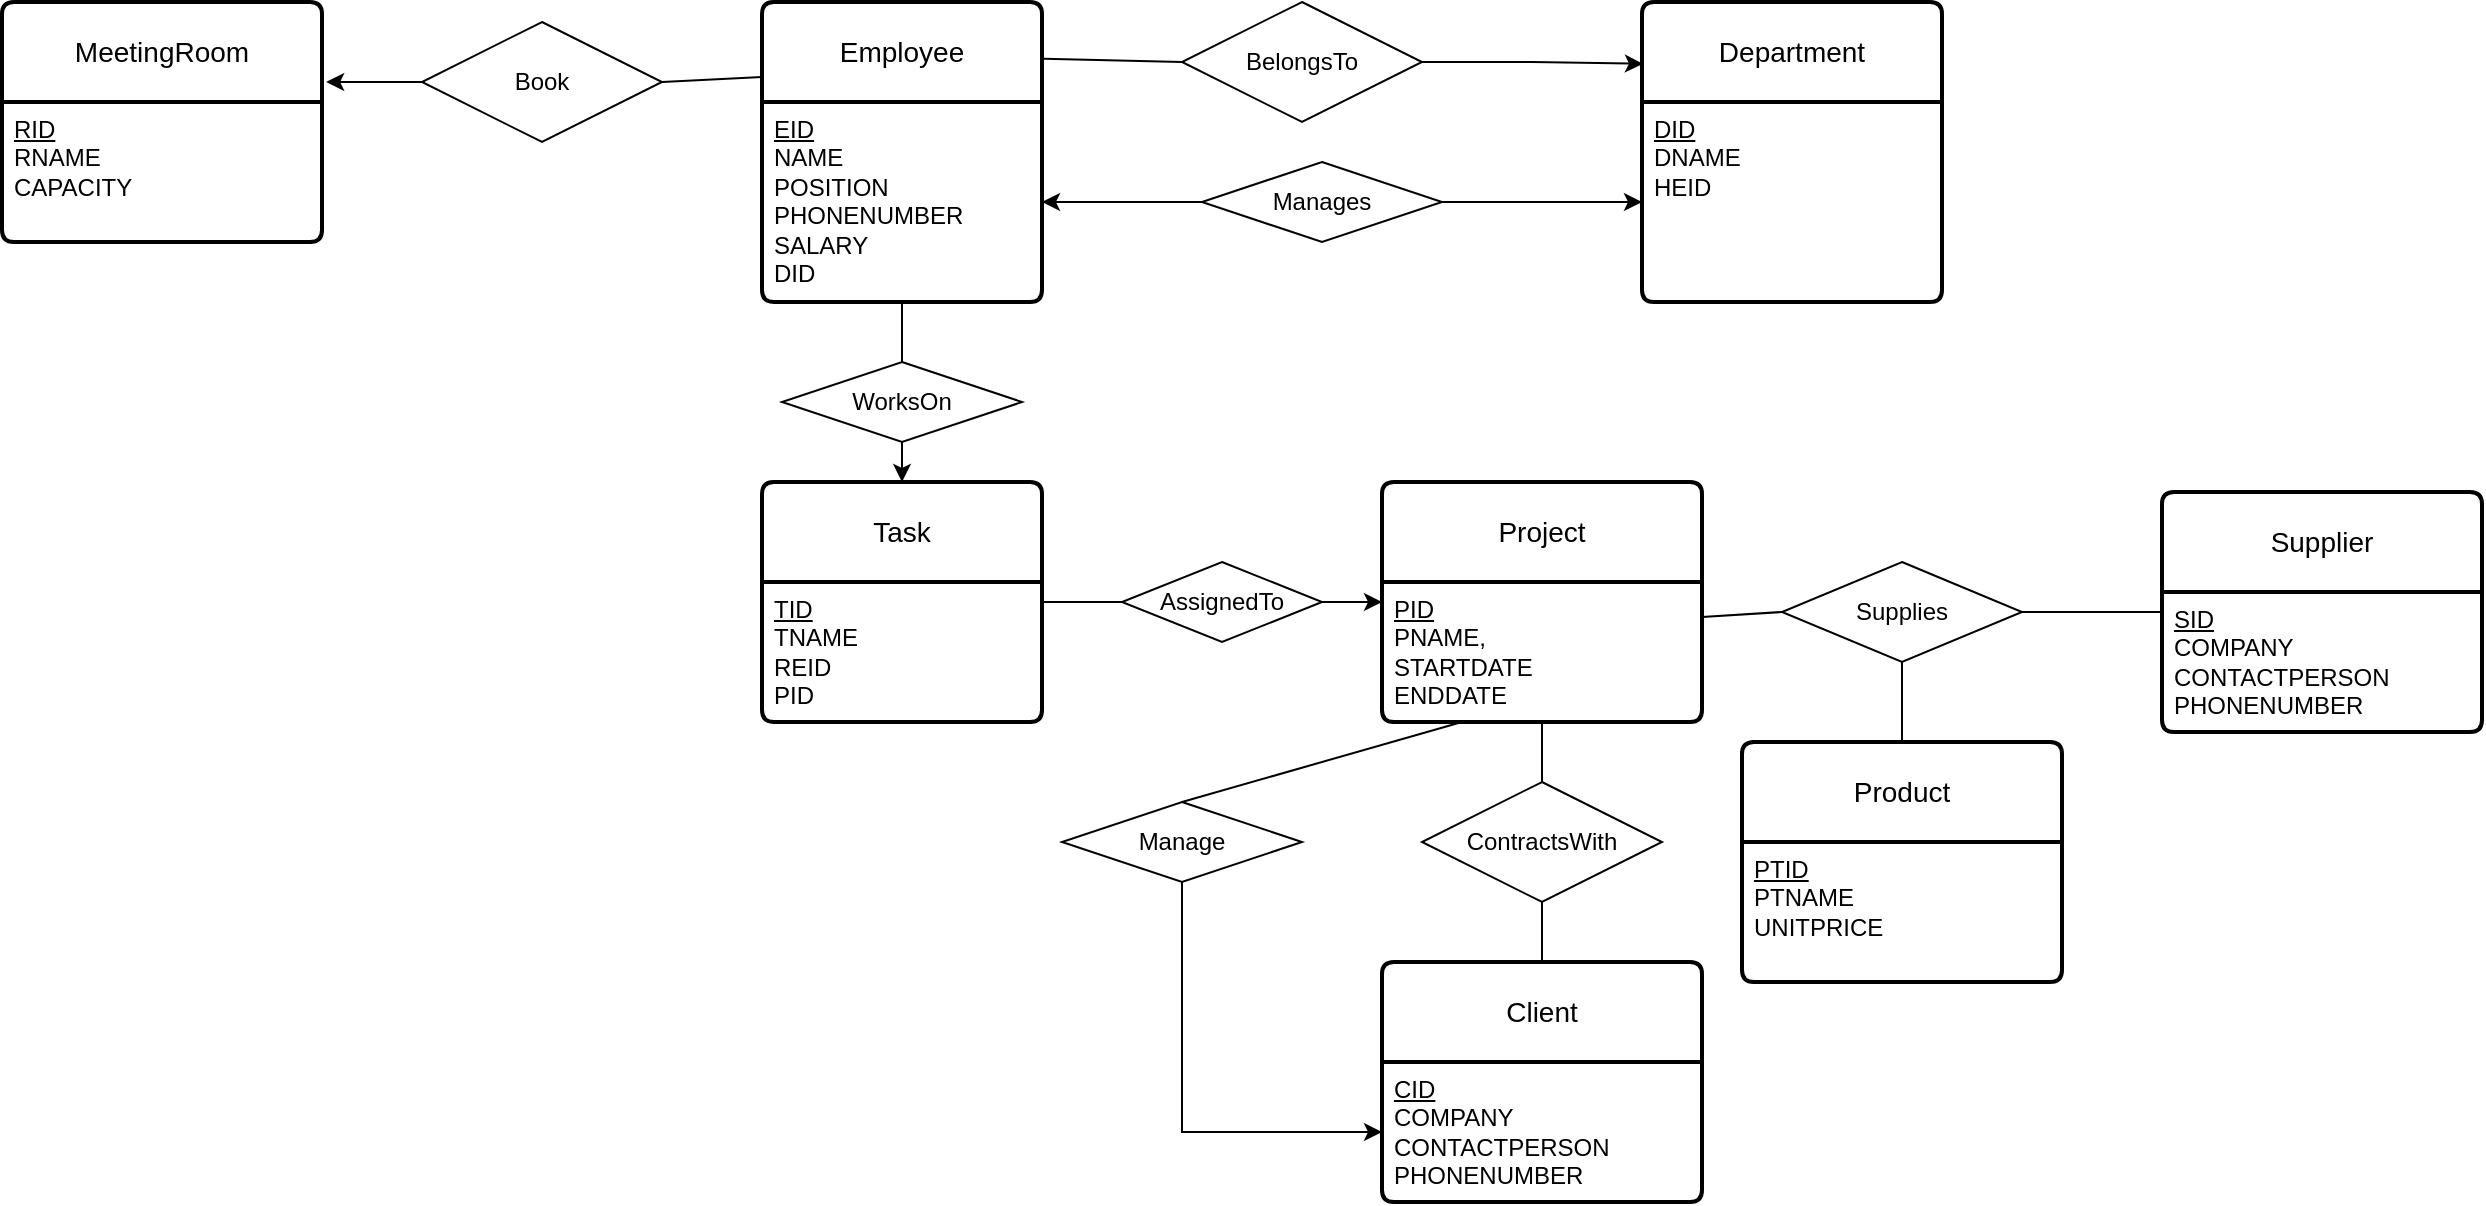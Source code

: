 <mxfile version="22.1.0" type="github">
  <diagram id="R2lEEEUBdFMjLlhIrx00" name="Page-1">
    <mxGraphModel dx="1279" dy="693" grid="1" gridSize="10" guides="1" tooltips="1" connect="1" arrows="1" fold="1" page="1" pageScale="1" pageWidth="850" pageHeight="1100" math="0" shadow="0" extFonts="Permanent Marker^https://fonts.googleapis.com/css?family=Permanent+Marker">
      <root>
        <mxCell id="0" />
        <mxCell id="1" parent="0" />
        <mxCell id="sHRveWtKWBbtapAj630H-1" value="Employee" style="swimlane;childLayout=stackLayout;horizontal=1;startSize=50;horizontalStack=0;rounded=1;fontSize=14;fontStyle=0;strokeWidth=2;resizeParent=0;resizeLast=1;shadow=0;dashed=0;align=center;arcSize=4;whiteSpace=wrap;html=1;" parent="1" vertex="1">
          <mxGeometry x="190" y="200" width="140" height="150" as="geometry" />
        </mxCell>
        <mxCell id="sHRveWtKWBbtapAj630H-2" value="&lt;u&gt;EID&lt;/u&gt;&lt;br&gt;NAME&lt;br&gt;POSITION&lt;br&gt;PHONENUMBER&lt;br&gt;SALARY&lt;br&gt;DID" style="align=left;strokeColor=none;fillColor=none;spacingLeft=4;fontSize=12;verticalAlign=top;resizable=0;rotatable=0;part=1;html=1;points=[[0,0,0,0,0],[0,0.25,0,0,0],[0,0.5,0,0,0],[0,0.75,0,0,0],[0,1,0,0,0],[0.25,0,0,0,0],[0.25,1,0,0,0],[0.5,0,0,0,0],[0.5,1,0,0,0],[0.75,0,0,0,0],[0.75,1,0,0,0],[1,0,0,0,0],[1,0.25,0,0,0],[1,0.5,0,0,0],[1,0.75,0,0,0],[1,1,0,0,0]];" parent="sHRveWtKWBbtapAj630H-1" vertex="1">
          <mxGeometry y="50" width="140" height="100" as="geometry" />
        </mxCell>
        <mxCell id="sHRveWtKWBbtapAj630H-3" value="Department" style="swimlane;childLayout=stackLayout;horizontal=1;startSize=50;horizontalStack=0;rounded=1;fontSize=14;fontStyle=0;strokeWidth=2;resizeParent=0;resizeLast=1;shadow=0;dashed=0;align=center;arcSize=4;whiteSpace=wrap;html=1;" parent="1" vertex="1">
          <mxGeometry x="630" y="200" width="150" height="150" as="geometry" />
        </mxCell>
        <mxCell id="sHRveWtKWBbtapAj630H-4" value="&lt;u&gt;DID&lt;/u&gt;&lt;br&gt;DNAME&lt;br&gt;HEID" style="align=left;strokeColor=none;fillColor=none;spacingLeft=4;fontSize=12;verticalAlign=top;resizable=0;rotatable=0;part=1;html=1;" parent="sHRveWtKWBbtapAj630H-3" vertex="1">
          <mxGeometry y="50" width="150" height="100" as="geometry" />
        </mxCell>
        <mxCell id="sHRveWtKWBbtapAj630H-5" value="BelongsTo" style="shape=rhombus;perimeter=rhombusPerimeter;whiteSpace=wrap;html=1;align=center;" parent="1" vertex="1">
          <mxGeometry x="400" y="200" width="120" height="60" as="geometry" />
        </mxCell>
        <mxCell id="sHRveWtKWBbtapAj630H-21" style="edgeStyle=orthogonalEdgeStyle;rounded=0;orthogonalLoop=1;jettySize=auto;html=1;entryX=0;entryY=0.5;entryDx=0;entryDy=0;" parent="1" source="sHRveWtKWBbtapAj630H-12" target="sHRveWtKWBbtapAj630H-4" edge="1">
          <mxGeometry relative="1" as="geometry" />
        </mxCell>
        <mxCell id="sHRveWtKWBbtapAj630H-12" value="Manages" style="shape=rhombus;perimeter=rhombusPerimeter;whiteSpace=wrap;html=1;align=center;" parent="1" vertex="1">
          <mxGeometry x="410" y="280" width="120" height="40" as="geometry" />
        </mxCell>
        <mxCell id="sHRveWtKWBbtapAj630H-20" value="" style="endArrow=none;html=1;rounded=0;exitX=1.007;exitY=0.189;exitDx=0;exitDy=0;exitPerimeter=0;entryX=0;entryY=0.5;entryDx=0;entryDy=0;" parent="1" source="sHRveWtKWBbtapAj630H-1" target="sHRveWtKWBbtapAj630H-5" edge="1">
          <mxGeometry width="50" height="50" relative="1" as="geometry">
            <mxPoint x="400" y="310" as="sourcePoint" />
            <mxPoint x="450" y="260" as="targetPoint" />
          </mxGeometry>
        </mxCell>
        <mxCell id="sHRveWtKWBbtapAj630H-22" style="edgeStyle=orthogonalEdgeStyle;rounded=0;orthogonalLoop=1;jettySize=auto;html=1;exitX=0;exitY=0.5;exitDx=0;exitDy=0;entryX=1;entryY=0.5;entryDx=0;entryDy=0;entryPerimeter=0;" parent="1" source="sHRveWtKWBbtapAj630H-12" target="sHRveWtKWBbtapAj630H-2" edge="1">
          <mxGeometry relative="1" as="geometry" />
        </mxCell>
        <mxCell id="sHRveWtKWBbtapAj630H-23" value="MeetingRoom" style="swimlane;childLayout=stackLayout;horizontal=1;startSize=50;horizontalStack=0;rounded=1;fontSize=14;fontStyle=0;strokeWidth=2;resizeParent=0;resizeLast=1;shadow=0;dashed=0;align=center;arcSize=4;whiteSpace=wrap;html=1;" parent="1" vertex="1">
          <mxGeometry x="-190" y="200" width="160" height="120" as="geometry" />
        </mxCell>
        <mxCell id="sHRveWtKWBbtapAj630H-24" value="&lt;u&gt;RID&lt;/u&gt;&lt;br&gt;RNAME&lt;br&gt;CAPACITY" style="align=left;strokeColor=none;fillColor=none;spacingLeft=4;fontSize=12;verticalAlign=top;resizable=0;rotatable=0;part=1;html=1;" parent="sHRveWtKWBbtapAj630H-23" vertex="1">
          <mxGeometry y="50" width="160" height="70" as="geometry" />
        </mxCell>
        <mxCell id="sHRveWtKWBbtapAj630H-25" style="edgeStyle=orthogonalEdgeStyle;rounded=0;orthogonalLoop=1;jettySize=auto;html=1;entryX=0.003;entryY=0.206;entryDx=0;entryDy=0;entryPerimeter=0;" parent="1" source="sHRveWtKWBbtapAj630H-5" target="sHRveWtKWBbtapAj630H-3" edge="1">
          <mxGeometry relative="1" as="geometry" />
        </mxCell>
        <mxCell id="sHRveWtKWBbtapAj630H-26" value="Book" style="shape=rhombus;perimeter=rhombusPerimeter;whiteSpace=wrap;html=1;align=center;" parent="1" vertex="1">
          <mxGeometry x="20" y="210" width="120" height="60" as="geometry" />
        </mxCell>
        <mxCell id="sHRveWtKWBbtapAj630H-27" style="edgeStyle=orthogonalEdgeStyle;rounded=0;orthogonalLoop=1;jettySize=auto;html=1;exitX=0;exitY=0.5;exitDx=0;exitDy=0;entryX=1.013;entryY=0.333;entryDx=0;entryDy=0;entryPerimeter=0;" parent="1" source="sHRveWtKWBbtapAj630H-26" target="sHRveWtKWBbtapAj630H-23" edge="1">
          <mxGeometry relative="1" as="geometry" />
        </mxCell>
        <mxCell id="sHRveWtKWBbtapAj630H-28" value="" style="endArrow=none;html=1;rounded=0;exitX=1;exitY=0.5;exitDx=0;exitDy=0;entryX=0;entryY=0.25;entryDx=0;entryDy=0;" parent="1" source="sHRveWtKWBbtapAj630H-26" target="sHRveWtKWBbtapAj630H-1" edge="1">
          <mxGeometry width="50" height="50" relative="1" as="geometry">
            <mxPoint x="110" y="300" as="sourcePoint" />
            <mxPoint x="160" y="250" as="targetPoint" />
          </mxGeometry>
        </mxCell>
        <mxCell id="sHRveWtKWBbtapAj630H-29" value="Task" style="swimlane;childLayout=stackLayout;horizontal=1;startSize=50;horizontalStack=0;rounded=1;fontSize=14;fontStyle=0;strokeWidth=2;resizeParent=0;resizeLast=1;shadow=0;dashed=0;align=center;arcSize=4;whiteSpace=wrap;html=1;" parent="1" vertex="1">
          <mxGeometry x="190" y="440" width="140" height="120" as="geometry" />
        </mxCell>
        <mxCell id="sHRveWtKWBbtapAj630H-30" value="&lt;u&gt; TID&lt;/u&gt;&lt;br&gt;TNAME&lt;br&gt;REID &lt;br&gt;PID" style="align=left;strokeColor=none;fillColor=none;spacingLeft=4;fontSize=12;verticalAlign=top;resizable=0;rotatable=0;part=1;html=1;" parent="sHRveWtKWBbtapAj630H-29" vertex="1">
          <mxGeometry y="50" width="140" height="70" as="geometry" />
        </mxCell>
        <mxCell id="sHRveWtKWBbtapAj630H-32" style="edgeStyle=orthogonalEdgeStyle;rounded=0;orthogonalLoop=1;jettySize=auto;html=1;exitX=0.5;exitY=1;exitDx=0;exitDy=0;entryX=0.5;entryY=0;entryDx=0;entryDy=0;" parent="1" source="sHRveWtKWBbtapAj630H-31" target="sHRveWtKWBbtapAj630H-29" edge="1">
          <mxGeometry relative="1" as="geometry" />
        </mxCell>
        <mxCell id="sHRveWtKWBbtapAj630H-31" value="WorksOn" style="shape=rhombus;perimeter=rhombusPerimeter;whiteSpace=wrap;html=1;align=center;" parent="1" vertex="1">
          <mxGeometry x="200" y="380" width="120" height="40" as="geometry" />
        </mxCell>
        <mxCell id="sHRveWtKWBbtapAj630H-33" value="" style="endArrow=none;html=1;rounded=0;exitX=0.5;exitY=1;exitDx=0;exitDy=0;exitPerimeter=0;entryX=0.5;entryY=0;entryDx=0;entryDy=0;" parent="1" source="sHRveWtKWBbtapAj630H-2" target="sHRveWtKWBbtapAj630H-31" edge="1">
          <mxGeometry width="50" height="50" relative="1" as="geometry">
            <mxPoint x="300" y="280" as="sourcePoint" />
            <mxPoint x="350" y="230" as="targetPoint" />
          </mxGeometry>
        </mxCell>
        <mxCell id="sHRveWtKWBbtapAj630H-34" value="Project" style="swimlane;childLayout=stackLayout;horizontal=1;startSize=50;horizontalStack=0;rounded=1;fontSize=14;fontStyle=0;strokeWidth=2;resizeParent=0;resizeLast=1;shadow=0;dashed=0;align=center;arcSize=4;whiteSpace=wrap;html=1;" parent="1" vertex="1">
          <mxGeometry x="500" y="440" width="160" height="120" as="geometry" />
        </mxCell>
        <mxCell id="sHRveWtKWBbtapAj630H-35" value="&lt;u&gt;PID&lt;/u&gt;&lt;br&gt;PNAME,&lt;br&gt;STARTDATE&lt;br&gt;ENDDATE" style="align=left;strokeColor=none;fillColor=none;spacingLeft=4;fontSize=12;verticalAlign=top;resizable=0;rotatable=0;part=1;html=1;" parent="sHRveWtKWBbtapAj630H-34" vertex="1">
          <mxGeometry y="50" width="160" height="70" as="geometry" />
        </mxCell>
        <mxCell id="sHRveWtKWBbtapAj630H-38" style="edgeStyle=orthogonalEdgeStyle;rounded=0;orthogonalLoop=1;jettySize=auto;html=1;entryX=0;entryY=0.5;entryDx=0;entryDy=0;" parent="1" source="sHRveWtKWBbtapAj630H-36" target="sHRveWtKWBbtapAj630H-34" edge="1">
          <mxGeometry relative="1" as="geometry" />
        </mxCell>
        <mxCell id="sHRveWtKWBbtapAj630H-36" value="AssignedTo" style="shape=rhombus;perimeter=rhombusPerimeter;whiteSpace=wrap;html=1;align=center;" parent="1" vertex="1">
          <mxGeometry x="370" y="480" width="100" height="40" as="geometry" />
        </mxCell>
        <mxCell id="sHRveWtKWBbtapAj630H-39" value="" style="endArrow=none;html=1;rounded=0;exitX=1;exitY=0.143;exitDx=0;exitDy=0;exitPerimeter=0;entryX=0;entryY=0.5;entryDx=0;entryDy=0;" parent="1" source="sHRveWtKWBbtapAj630H-30" target="sHRveWtKWBbtapAj630H-36" edge="1">
          <mxGeometry width="50" height="50" relative="1" as="geometry">
            <mxPoint x="370" y="280" as="sourcePoint" />
            <mxPoint x="420" y="230" as="targetPoint" />
          </mxGeometry>
        </mxCell>
        <mxCell id="sHRveWtKWBbtapAj630H-40" value="Supplier" style="swimlane;childLayout=stackLayout;horizontal=1;startSize=50;horizontalStack=0;rounded=1;fontSize=14;fontStyle=0;strokeWidth=2;resizeParent=0;resizeLast=1;shadow=0;dashed=0;align=center;arcSize=4;whiteSpace=wrap;html=1;" parent="1" vertex="1">
          <mxGeometry x="890" y="445" width="160" height="120" as="geometry" />
        </mxCell>
        <mxCell id="sHRveWtKWBbtapAj630H-41" value="&lt;u&gt; SID&lt;/u&gt;&lt;br&gt;COMPANY&lt;br&gt;CONTACTPERSON&lt;br&gt;PHONENUMBER" style="align=left;strokeColor=none;fillColor=none;spacingLeft=4;fontSize=12;verticalAlign=top;resizable=0;rotatable=0;part=1;html=1;" parent="sHRveWtKWBbtapAj630H-40" vertex="1">
          <mxGeometry y="50" width="160" height="70" as="geometry" />
        </mxCell>
        <mxCell id="sHRveWtKWBbtapAj630H-46" value="Product" style="swimlane;childLayout=stackLayout;horizontal=1;startSize=50;horizontalStack=0;rounded=1;fontSize=14;fontStyle=0;strokeWidth=2;resizeParent=0;resizeLast=1;shadow=0;dashed=0;align=center;arcSize=4;whiteSpace=wrap;html=1;" parent="1" vertex="1">
          <mxGeometry x="680" y="570" width="160" height="120" as="geometry" />
        </mxCell>
        <mxCell id="sHRveWtKWBbtapAj630H-47" value="&lt;u&gt;PTID&lt;br&gt;&lt;/u&gt;PTNAME&lt;br&gt;UNITPRICE" style="align=left;strokeColor=none;fillColor=none;spacingLeft=4;fontSize=12;verticalAlign=top;resizable=0;rotatable=0;part=1;html=1;" parent="sHRveWtKWBbtapAj630H-46" vertex="1">
          <mxGeometry y="50" width="160" height="70" as="geometry" />
        </mxCell>
        <mxCell id="sHRveWtKWBbtapAj630H-48" value="Client" style="swimlane;childLayout=stackLayout;horizontal=1;startSize=50;horizontalStack=0;rounded=1;fontSize=14;fontStyle=0;strokeWidth=2;resizeParent=0;resizeLast=1;shadow=0;dashed=0;align=center;arcSize=4;whiteSpace=wrap;html=1;" parent="1" vertex="1">
          <mxGeometry x="500" y="680" width="160" height="120" as="geometry" />
        </mxCell>
        <mxCell id="sHRveWtKWBbtapAj630H-49" value="&lt;u&gt;CID&lt;/u&gt;&lt;br&gt;COMPANY&lt;br&gt;CONTACTPERSON&lt;br&gt;PHONENUMBER" style="align=left;strokeColor=none;fillColor=none;spacingLeft=4;fontSize=12;verticalAlign=top;resizable=0;rotatable=0;part=1;html=1;" parent="sHRveWtKWBbtapAj630H-48" vertex="1">
          <mxGeometry y="50" width="160" height="70" as="geometry" />
        </mxCell>
        <mxCell id="sHRveWtKWBbtapAj630H-50" value="ContractsWith" style="shape=rhombus;perimeter=rhombusPerimeter;whiteSpace=wrap;html=1;align=center;" parent="1" vertex="1">
          <mxGeometry x="520" y="590" width="120" height="60" as="geometry" />
        </mxCell>
        <mxCell id="sHRveWtKWBbtapAj630H-52" value="" style="endArrow=none;html=1;rounded=0;exitX=0.5;exitY=1;exitDx=0;exitDy=0;entryX=0.5;entryY=0;entryDx=0;entryDy=0;" parent="1" source="sHRveWtKWBbtapAj630H-35" target="sHRveWtKWBbtapAj630H-50" edge="1">
          <mxGeometry width="50" height="50" relative="1" as="geometry">
            <mxPoint x="510" y="510" as="sourcePoint" />
            <mxPoint x="560" y="460" as="targetPoint" />
          </mxGeometry>
        </mxCell>
        <mxCell id="sHRveWtKWBbtapAj630H-53" value="Supplies" style="shape=rhombus;perimeter=rhombusPerimeter;whiteSpace=wrap;html=1;align=center;" parent="1" vertex="1">
          <mxGeometry x="700" y="480" width="120" height="50" as="geometry" />
        </mxCell>
        <mxCell id="sHRveWtKWBbtapAj630H-55" value="" style="endArrow=none;html=1;rounded=0;exitX=1;exitY=0.5;exitDx=0;exitDy=0;entryX=0;entryY=0.5;entryDx=0;entryDy=0;" parent="1" source="sHRveWtKWBbtapAj630H-53" target="sHRveWtKWBbtapAj630H-40" edge="1">
          <mxGeometry width="50" height="50" relative="1" as="geometry">
            <mxPoint x="780" y="480" as="sourcePoint" />
            <mxPoint x="830" y="430" as="targetPoint" />
          </mxGeometry>
        </mxCell>
        <mxCell id="sHRveWtKWBbtapAj630H-57" value="" style="endArrow=none;html=1;rounded=0;exitX=0.5;exitY=1;exitDx=0;exitDy=0;entryX=0.5;entryY=0;entryDx=0;entryDy=0;" parent="1" source="sHRveWtKWBbtapAj630H-53" target="sHRveWtKWBbtapAj630H-46" edge="1">
          <mxGeometry width="50" height="50" relative="1" as="geometry">
            <mxPoint x="780" y="480" as="sourcePoint" />
            <mxPoint x="830" y="430" as="targetPoint" />
          </mxGeometry>
        </mxCell>
        <mxCell id="sHRveWtKWBbtapAj630H-58" value="" style="endArrow=none;html=1;rounded=0;exitX=0;exitY=0.5;exitDx=0;exitDy=0;entryX=1;entryY=0.25;entryDx=0;entryDy=0;" parent="1" source="sHRveWtKWBbtapAj630H-53" target="sHRveWtKWBbtapAj630H-35" edge="1">
          <mxGeometry width="50" height="50" relative="1" as="geometry">
            <mxPoint x="690" y="480" as="sourcePoint" />
            <mxPoint x="740" y="430" as="targetPoint" />
          </mxGeometry>
        </mxCell>
        <mxCell id="ROhDBW_29Lo233HiuBDE-6" style="edgeStyle=orthogonalEdgeStyle;rounded=0;orthogonalLoop=1;jettySize=auto;html=1;exitX=0.5;exitY=1;exitDx=0;exitDy=0;entryX=0;entryY=0.5;entryDx=0;entryDy=0;" edge="1" parent="1" source="ROhDBW_29Lo233HiuBDE-5" target="sHRveWtKWBbtapAj630H-49">
          <mxGeometry relative="1" as="geometry" />
        </mxCell>
        <mxCell id="ROhDBW_29Lo233HiuBDE-5" value="Manage" style="shape=rhombus;perimeter=rhombusPerimeter;whiteSpace=wrap;html=1;align=center;" vertex="1" parent="1">
          <mxGeometry x="340" y="600" width="120" height="40" as="geometry" />
        </mxCell>
        <mxCell id="ROhDBW_29Lo233HiuBDE-7" value="" style="endArrow=none;html=1;rounded=0;exitX=0.5;exitY=0;exitDx=0;exitDy=0;entryX=0.25;entryY=1;entryDx=0;entryDy=0;" edge="1" parent="1" source="ROhDBW_29Lo233HiuBDE-5" target="sHRveWtKWBbtapAj630H-35">
          <mxGeometry width="50" height="50" relative="1" as="geometry">
            <mxPoint x="630" y="560" as="sourcePoint" />
            <mxPoint x="680" y="510" as="targetPoint" />
          </mxGeometry>
        </mxCell>
        <mxCell id="ROhDBW_29Lo233HiuBDE-9" value="" style="endArrow=none;html=1;rounded=0;exitX=0.5;exitY=1;exitDx=0;exitDy=0;entryX=0.5;entryY=0;entryDx=0;entryDy=0;" edge="1" parent="1" source="sHRveWtKWBbtapAj630H-50" target="sHRveWtKWBbtapAj630H-48">
          <mxGeometry width="50" height="50" relative="1" as="geometry">
            <mxPoint x="590" y="560" as="sourcePoint" />
            <mxPoint x="640" y="510" as="targetPoint" />
          </mxGeometry>
        </mxCell>
      </root>
    </mxGraphModel>
  </diagram>
</mxfile>
